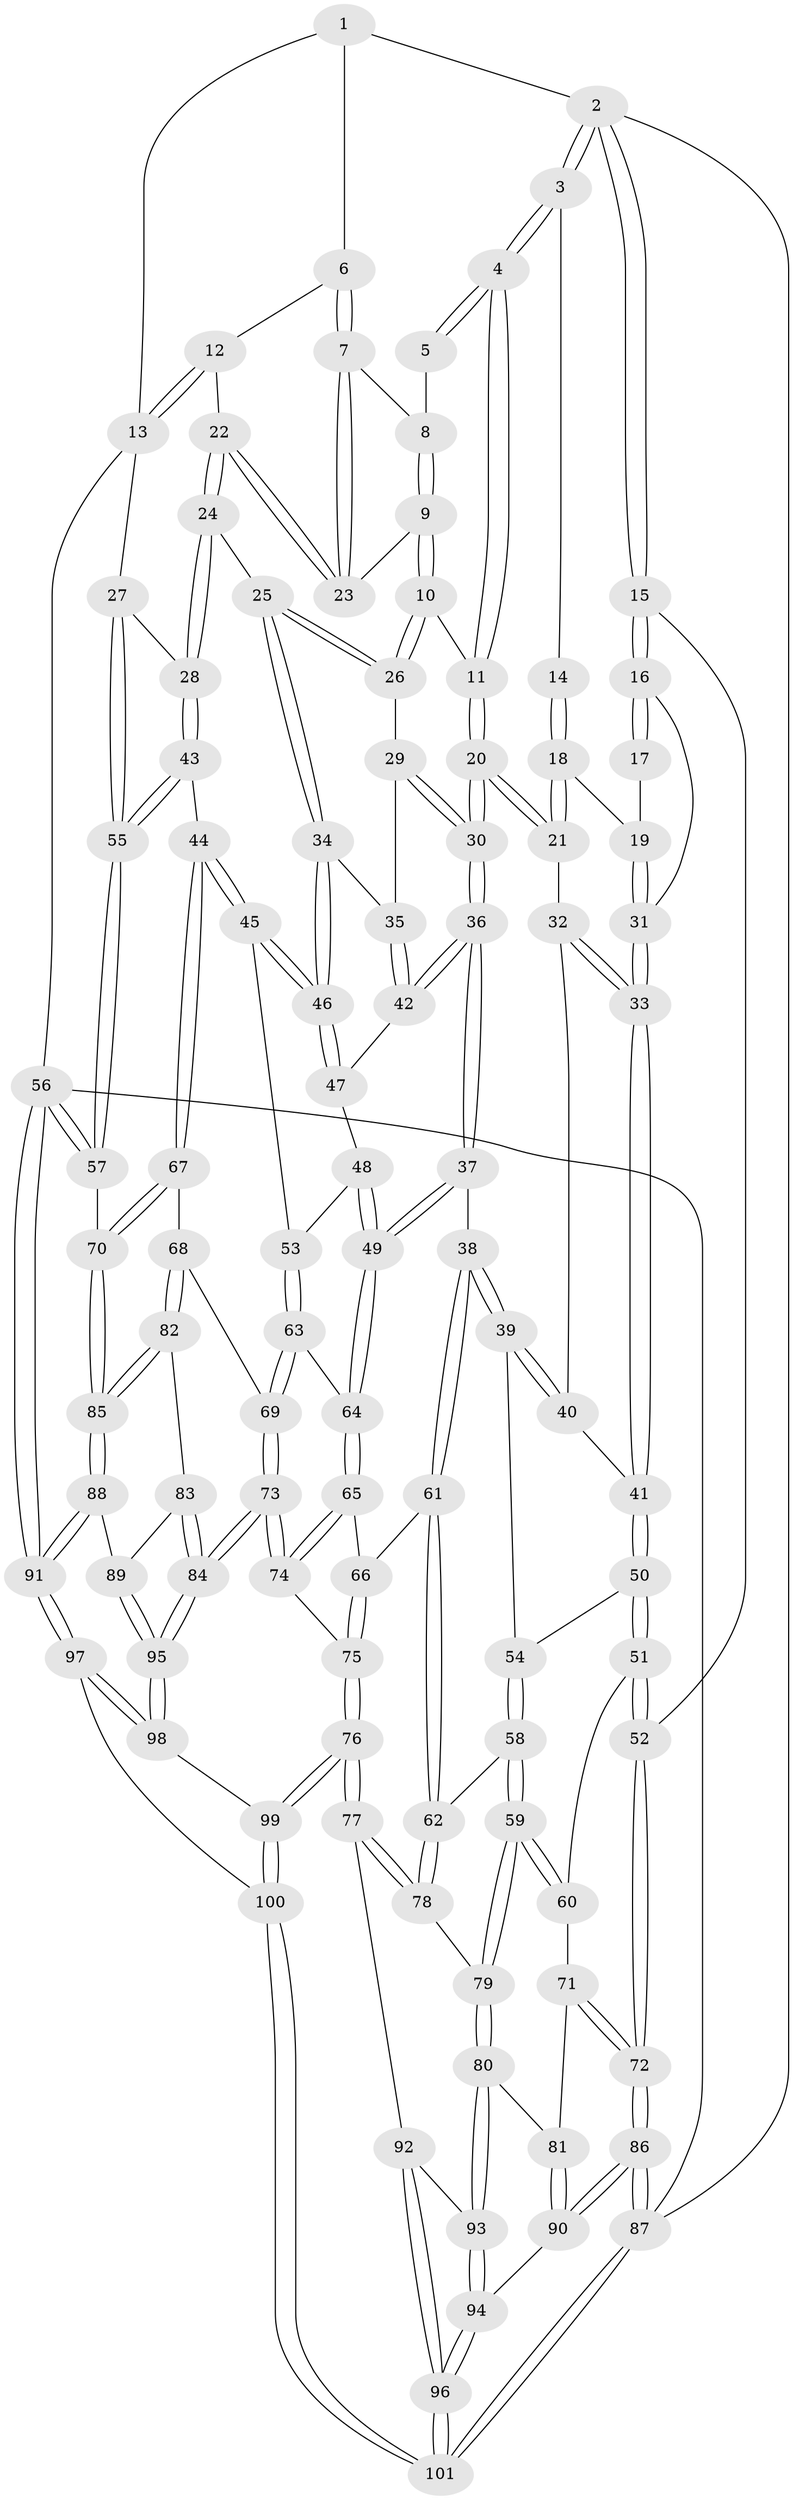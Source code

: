 // Generated by graph-tools (version 1.1) at 2025/16/03/09/25 04:16:44]
// undirected, 101 vertices, 249 edges
graph export_dot {
graph [start="1"]
  node [color=gray90,style=filled];
  1 [pos="+0.7451143183376456+0"];
  2 [pos="+0+0"];
  3 [pos="+0.2778242469012132+0"];
  4 [pos="+0.43503000894344657+0"];
  5 [pos="+0.66667755074508+0"];
  6 [pos="+0.8496931557769785+0.02825563490519667"];
  7 [pos="+0.7542759411698614+0.17043716513571122"];
  8 [pos="+0.6787026295060304+0"];
  9 [pos="+0.6862481186500876+0.19439614753611556"];
  10 [pos="+0.6171975688219796+0.24225081820749503"];
  11 [pos="+0.45189135845233697+0.060250072669711205"];
  12 [pos="+0.8975313183007358+0.09910126104863429"];
  13 [pos="+1+0.2364615497516711"];
  14 [pos="+0.24799401030495152+0"];
  15 [pos="+0+0.31298774983919364"];
  16 [pos="+0+0.3040014677710022"];
  17 [pos="+0.19964543277732005+0"];
  18 [pos="+0.21397647468737072+0.2652835616583781"];
  19 [pos="+0.14890268783531269+0.27779486706372924"];
  20 [pos="+0.35471374339108713+0.2983567526624676"];
  21 [pos="+0.3491288617051366+0.2997628610113334"];
  22 [pos="+0.8195562689347423+0.22259241898840346"];
  23 [pos="+0.753453367625997+0.18149021395413453"];
  24 [pos="+0.8420693930908862+0.31332153855588285"];
  25 [pos="+0.7650101326837039+0.3682983572092798"];
  26 [pos="+0.6211413184474609+0.27676223644891573"];
  27 [pos="+1+0.3239656175855109"];
  28 [pos="+1+0.3462686096264106"];
  29 [pos="+0.5710801263645234+0.3325257354715553"];
  30 [pos="+0.473145851339911+0.40932763584825793"];
  31 [pos="+0.010898123406437728+0.31688649391245965"];
  32 [pos="+0.3411112801235348+0.31202380785282535"];
  33 [pos="+0.13763870722090057+0.44435063048063006"];
  34 [pos="+0.7604291023622267+0.39239739782168537"];
  35 [pos="+0.6565542621012929+0.43976034371884803"];
  36 [pos="+0.4827789837323328+0.48499691738128003"];
  37 [pos="+0.4723118226572453+0.5223126411016631"];
  38 [pos="+0.3480487686584125+0.5755216328398264"];
  39 [pos="+0.32737248220896115+0.5692700199042082"];
  40 [pos="+0.30306699701252854+0.39146768214111705"];
  41 [pos="+0.178454892821202+0.5019854832209183"];
  42 [pos="+0.623215993397141+0.4711300788180562"];
  43 [pos="+0.823023890304041+0.5637092327010113"];
  44 [pos="+0.8137590242730863+0.5690900668395227"];
  45 [pos="+0.8116571232621752+0.5680040258763506"];
  46 [pos="+0.7816688451841066+0.48191137214715335"];
  47 [pos="+0.6457333345633924+0.4972269215303892"];
  48 [pos="+0.6609803423543091+0.5299898587168613"];
  49 [pos="+0.548463614665419+0.6267312743094232"];
  50 [pos="+0.1899096890961647+0.5390498142961032"];
  51 [pos="+0.040147593709508274+0.6311825224181462"];
  52 [pos="+0+0.5836788390024894"];
  53 [pos="+0.7731124322072999+0.579647068703732"];
  54 [pos="+0.22156198624163048+0.5608040361125848"];
  55 [pos="+1+0.5524066044197797"];
  56 [pos="+1+1"];
  57 [pos="+1+0.6661360600747412"];
  58 [pos="+0.19831106920482336+0.7331127100587325"];
  59 [pos="+0.19125667445737257+0.7380342437499283"];
  60 [pos="+0.07595434362921522+0.6860181297111421"];
  61 [pos="+0.3505641406656639+0.6863148691823319"];
  62 [pos="+0.26095484092909993+0.7416256054977481"];
  63 [pos="+0.6572042960121981+0.6553682680923344"];
  64 [pos="+0.55310079478003+0.63641527484095"];
  65 [pos="+0.5127957750584917+0.7484628682773568"];
  66 [pos="+0.3510099038551765+0.686831871232345"];
  67 [pos="+0.8591212431502123+0.6588516659552057"];
  68 [pos="+0.7864835084417627+0.7530351692321444"];
  69 [pos="+0.6932229676040517+0.7439186705220431"];
  70 [pos="+0.9596194126800377+0.709788287351685"];
  71 [pos="+0.056157316646175175+0.7756527673729173"];
  72 [pos="+0+0.7493770660755822"];
  73 [pos="+0.6038811113266827+0.8944627738012967"];
  74 [pos="+0.5175255608722784+0.8354067957458222"];
  75 [pos="+0.38153678127286433+0.8769463613385029"];
  76 [pos="+0.3802500478727416+0.8778524273420503"];
  77 [pos="+0.37901054413144075+0.8774837124042875"];
  78 [pos="+0.31177478505575906+0.8288268121175857"];
  79 [pos="+0.1554845529580686+0.8423368112152027"];
  80 [pos="+0.1541472351225788+0.8443156152672119"];
  81 [pos="+0.08642440499388272+0.8277539524285321"];
  82 [pos="+0.7922240072001383+0.7885753061032443"];
  83 [pos="+0.7697392036793297+0.8205398627914354"];
  84 [pos="+0.6107641204422672+0.9053142971540916"];
  85 [pos="+0.9034100127041185+0.8781714379221108"];
  86 [pos="+0+1"];
  87 [pos="+0+1"];
  88 [pos="+0.9043218038062637+0.8862455772406338"];
  89 [pos="+0.7931558256575411+0.8992203340776368"];
  90 [pos="+0+0.9603710216248833"];
  91 [pos="+1+1"];
  92 [pos="+0.2539517377964675+0.9026816183347324"];
  93 [pos="+0.16009194404883903+0.8739130188854112"];
  94 [pos="+0.14413382718895248+0.9382048802249617"];
  95 [pos="+0.6416977746595834+0.9917178597747457"];
  96 [pos="+0.23029640072951996+1"];
  97 [pos="+0.6641026401205625+1"];
  98 [pos="+0.6439539601206745+1"];
  99 [pos="+0.3708313445265042+0.9449115478107442"];
  100 [pos="+0.31751568051885043+1"];
  101 [pos="+0.25039234465674926+1"];
  1 -- 2;
  1 -- 6;
  1 -- 13;
  2 -- 3;
  2 -- 3;
  2 -- 15;
  2 -- 15;
  2 -- 87;
  3 -- 4;
  3 -- 4;
  3 -- 14;
  4 -- 5;
  4 -- 5;
  4 -- 11;
  4 -- 11;
  5 -- 8;
  6 -- 7;
  6 -- 7;
  6 -- 12;
  7 -- 8;
  7 -- 23;
  7 -- 23;
  8 -- 9;
  8 -- 9;
  9 -- 10;
  9 -- 10;
  9 -- 23;
  10 -- 11;
  10 -- 26;
  10 -- 26;
  11 -- 20;
  11 -- 20;
  12 -- 13;
  12 -- 13;
  12 -- 22;
  13 -- 27;
  13 -- 56;
  14 -- 18;
  14 -- 18;
  15 -- 16;
  15 -- 16;
  15 -- 52;
  16 -- 17;
  16 -- 17;
  16 -- 31;
  17 -- 19;
  18 -- 19;
  18 -- 21;
  18 -- 21;
  19 -- 31;
  19 -- 31;
  20 -- 21;
  20 -- 21;
  20 -- 30;
  20 -- 30;
  21 -- 32;
  22 -- 23;
  22 -- 23;
  22 -- 24;
  22 -- 24;
  24 -- 25;
  24 -- 28;
  24 -- 28;
  25 -- 26;
  25 -- 26;
  25 -- 34;
  25 -- 34;
  26 -- 29;
  27 -- 28;
  27 -- 55;
  27 -- 55;
  28 -- 43;
  28 -- 43;
  29 -- 30;
  29 -- 30;
  29 -- 35;
  30 -- 36;
  30 -- 36;
  31 -- 33;
  31 -- 33;
  32 -- 33;
  32 -- 33;
  32 -- 40;
  33 -- 41;
  33 -- 41;
  34 -- 35;
  34 -- 46;
  34 -- 46;
  35 -- 42;
  35 -- 42;
  36 -- 37;
  36 -- 37;
  36 -- 42;
  36 -- 42;
  37 -- 38;
  37 -- 49;
  37 -- 49;
  38 -- 39;
  38 -- 39;
  38 -- 61;
  38 -- 61;
  39 -- 40;
  39 -- 40;
  39 -- 54;
  40 -- 41;
  41 -- 50;
  41 -- 50;
  42 -- 47;
  43 -- 44;
  43 -- 55;
  43 -- 55;
  44 -- 45;
  44 -- 45;
  44 -- 67;
  44 -- 67;
  45 -- 46;
  45 -- 46;
  45 -- 53;
  46 -- 47;
  46 -- 47;
  47 -- 48;
  48 -- 49;
  48 -- 49;
  48 -- 53;
  49 -- 64;
  49 -- 64;
  50 -- 51;
  50 -- 51;
  50 -- 54;
  51 -- 52;
  51 -- 52;
  51 -- 60;
  52 -- 72;
  52 -- 72;
  53 -- 63;
  53 -- 63;
  54 -- 58;
  54 -- 58;
  55 -- 57;
  55 -- 57;
  56 -- 57;
  56 -- 57;
  56 -- 91;
  56 -- 91;
  56 -- 87;
  57 -- 70;
  58 -- 59;
  58 -- 59;
  58 -- 62;
  59 -- 60;
  59 -- 60;
  59 -- 79;
  59 -- 79;
  60 -- 71;
  61 -- 62;
  61 -- 62;
  61 -- 66;
  62 -- 78;
  62 -- 78;
  63 -- 64;
  63 -- 69;
  63 -- 69;
  64 -- 65;
  64 -- 65;
  65 -- 66;
  65 -- 74;
  65 -- 74;
  66 -- 75;
  66 -- 75;
  67 -- 68;
  67 -- 70;
  67 -- 70;
  68 -- 69;
  68 -- 82;
  68 -- 82;
  69 -- 73;
  69 -- 73;
  70 -- 85;
  70 -- 85;
  71 -- 72;
  71 -- 72;
  71 -- 81;
  72 -- 86;
  72 -- 86;
  73 -- 74;
  73 -- 74;
  73 -- 84;
  73 -- 84;
  74 -- 75;
  75 -- 76;
  75 -- 76;
  76 -- 77;
  76 -- 77;
  76 -- 99;
  76 -- 99;
  77 -- 78;
  77 -- 78;
  77 -- 92;
  78 -- 79;
  79 -- 80;
  79 -- 80;
  80 -- 81;
  80 -- 93;
  80 -- 93;
  81 -- 90;
  81 -- 90;
  82 -- 83;
  82 -- 85;
  82 -- 85;
  83 -- 84;
  83 -- 84;
  83 -- 89;
  84 -- 95;
  84 -- 95;
  85 -- 88;
  85 -- 88;
  86 -- 87;
  86 -- 87;
  86 -- 90;
  86 -- 90;
  87 -- 101;
  87 -- 101;
  88 -- 89;
  88 -- 91;
  88 -- 91;
  89 -- 95;
  89 -- 95;
  90 -- 94;
  91 -- 97;
  91 -- 97;
  92 -- 93;
  92 -- 96;
  92 -- 96;
  93 -- 94;
  93 -- 94;
  94 -- 96;
  94 -- 96;
  95 -- 98;
  95 -- 98;
  96 -- 101;
  96 -- 101;
  97 -- 98;
  97 -- 98;
  97 -- 100;
  98 -- 99;
  99 -- 100;
  99 -- 100;
  100 -- 101;
  100 -- 101;
}
